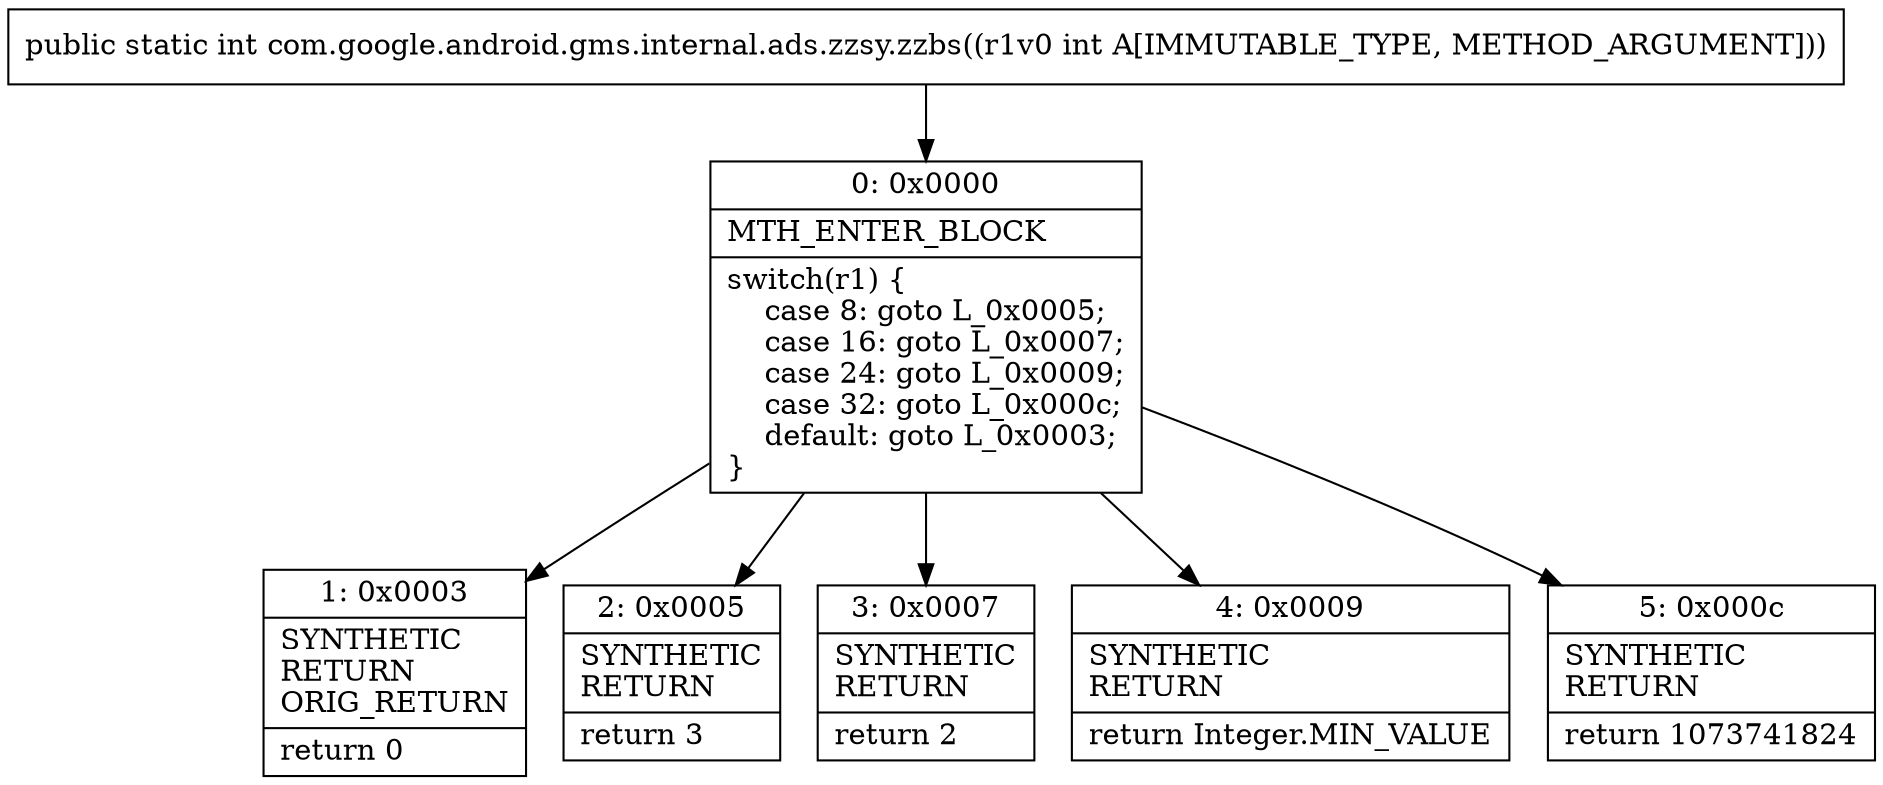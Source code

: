 digraph "CFG forcom.google.android.gms.internal.ads.zzsy.zzbs(I)I" {
Node_0 [shape=record,label="{0\:\ 0x0000|MTH_ENTER_BLOCK\l|switch(r1) \{\l    case 8: goto L_0x0005;\l    case 16: goto L_0x0007;\l    case 24: goto L_0x0009;\l    case 32: goto L_0x000c;\l    default: goto L_0x0003;\l\}\l}"];
Node_1 [shape=record,label="{1\:\ 0x0003|SYNTHETIC\lRETURN\lORIG_RETURN\l|return 0\l}"];
Node_2 [shape=record,label="{2\:\ 0x0005|SYNTHETIC\lRETURN\l|return 3\l}"];
Node_3 [shape=record,label="{3\:\ 0x0007|SYNTHETIC\lRETURN\l|return 2\l}"];
Node_4 [shape=record,label="{4\:\ 0x0009|SYNTHETIC\lRETURN\l|return Integer.MIN_VALUE\l}"];
Node_5 [shape=record,label="{5\:\ 0x000c|SYNTHETIC\lRETURN\l|return 1073741824\l}"];
MethodNode[shape=record,label="{public static int com.google.android.gms.internal.ads.zzsy.zzbs((r1v0 int A[IMMUTABLE_TYPE, METHOD_ARGUMENT])) }"];
MethodNode -> Node_0;
Node_0 -> Node_1;
Node_0 -> Node_2;
Node_0 -> Node_3;
Node_0 -> Node_4;
Node_0 -> Node_5;
}

